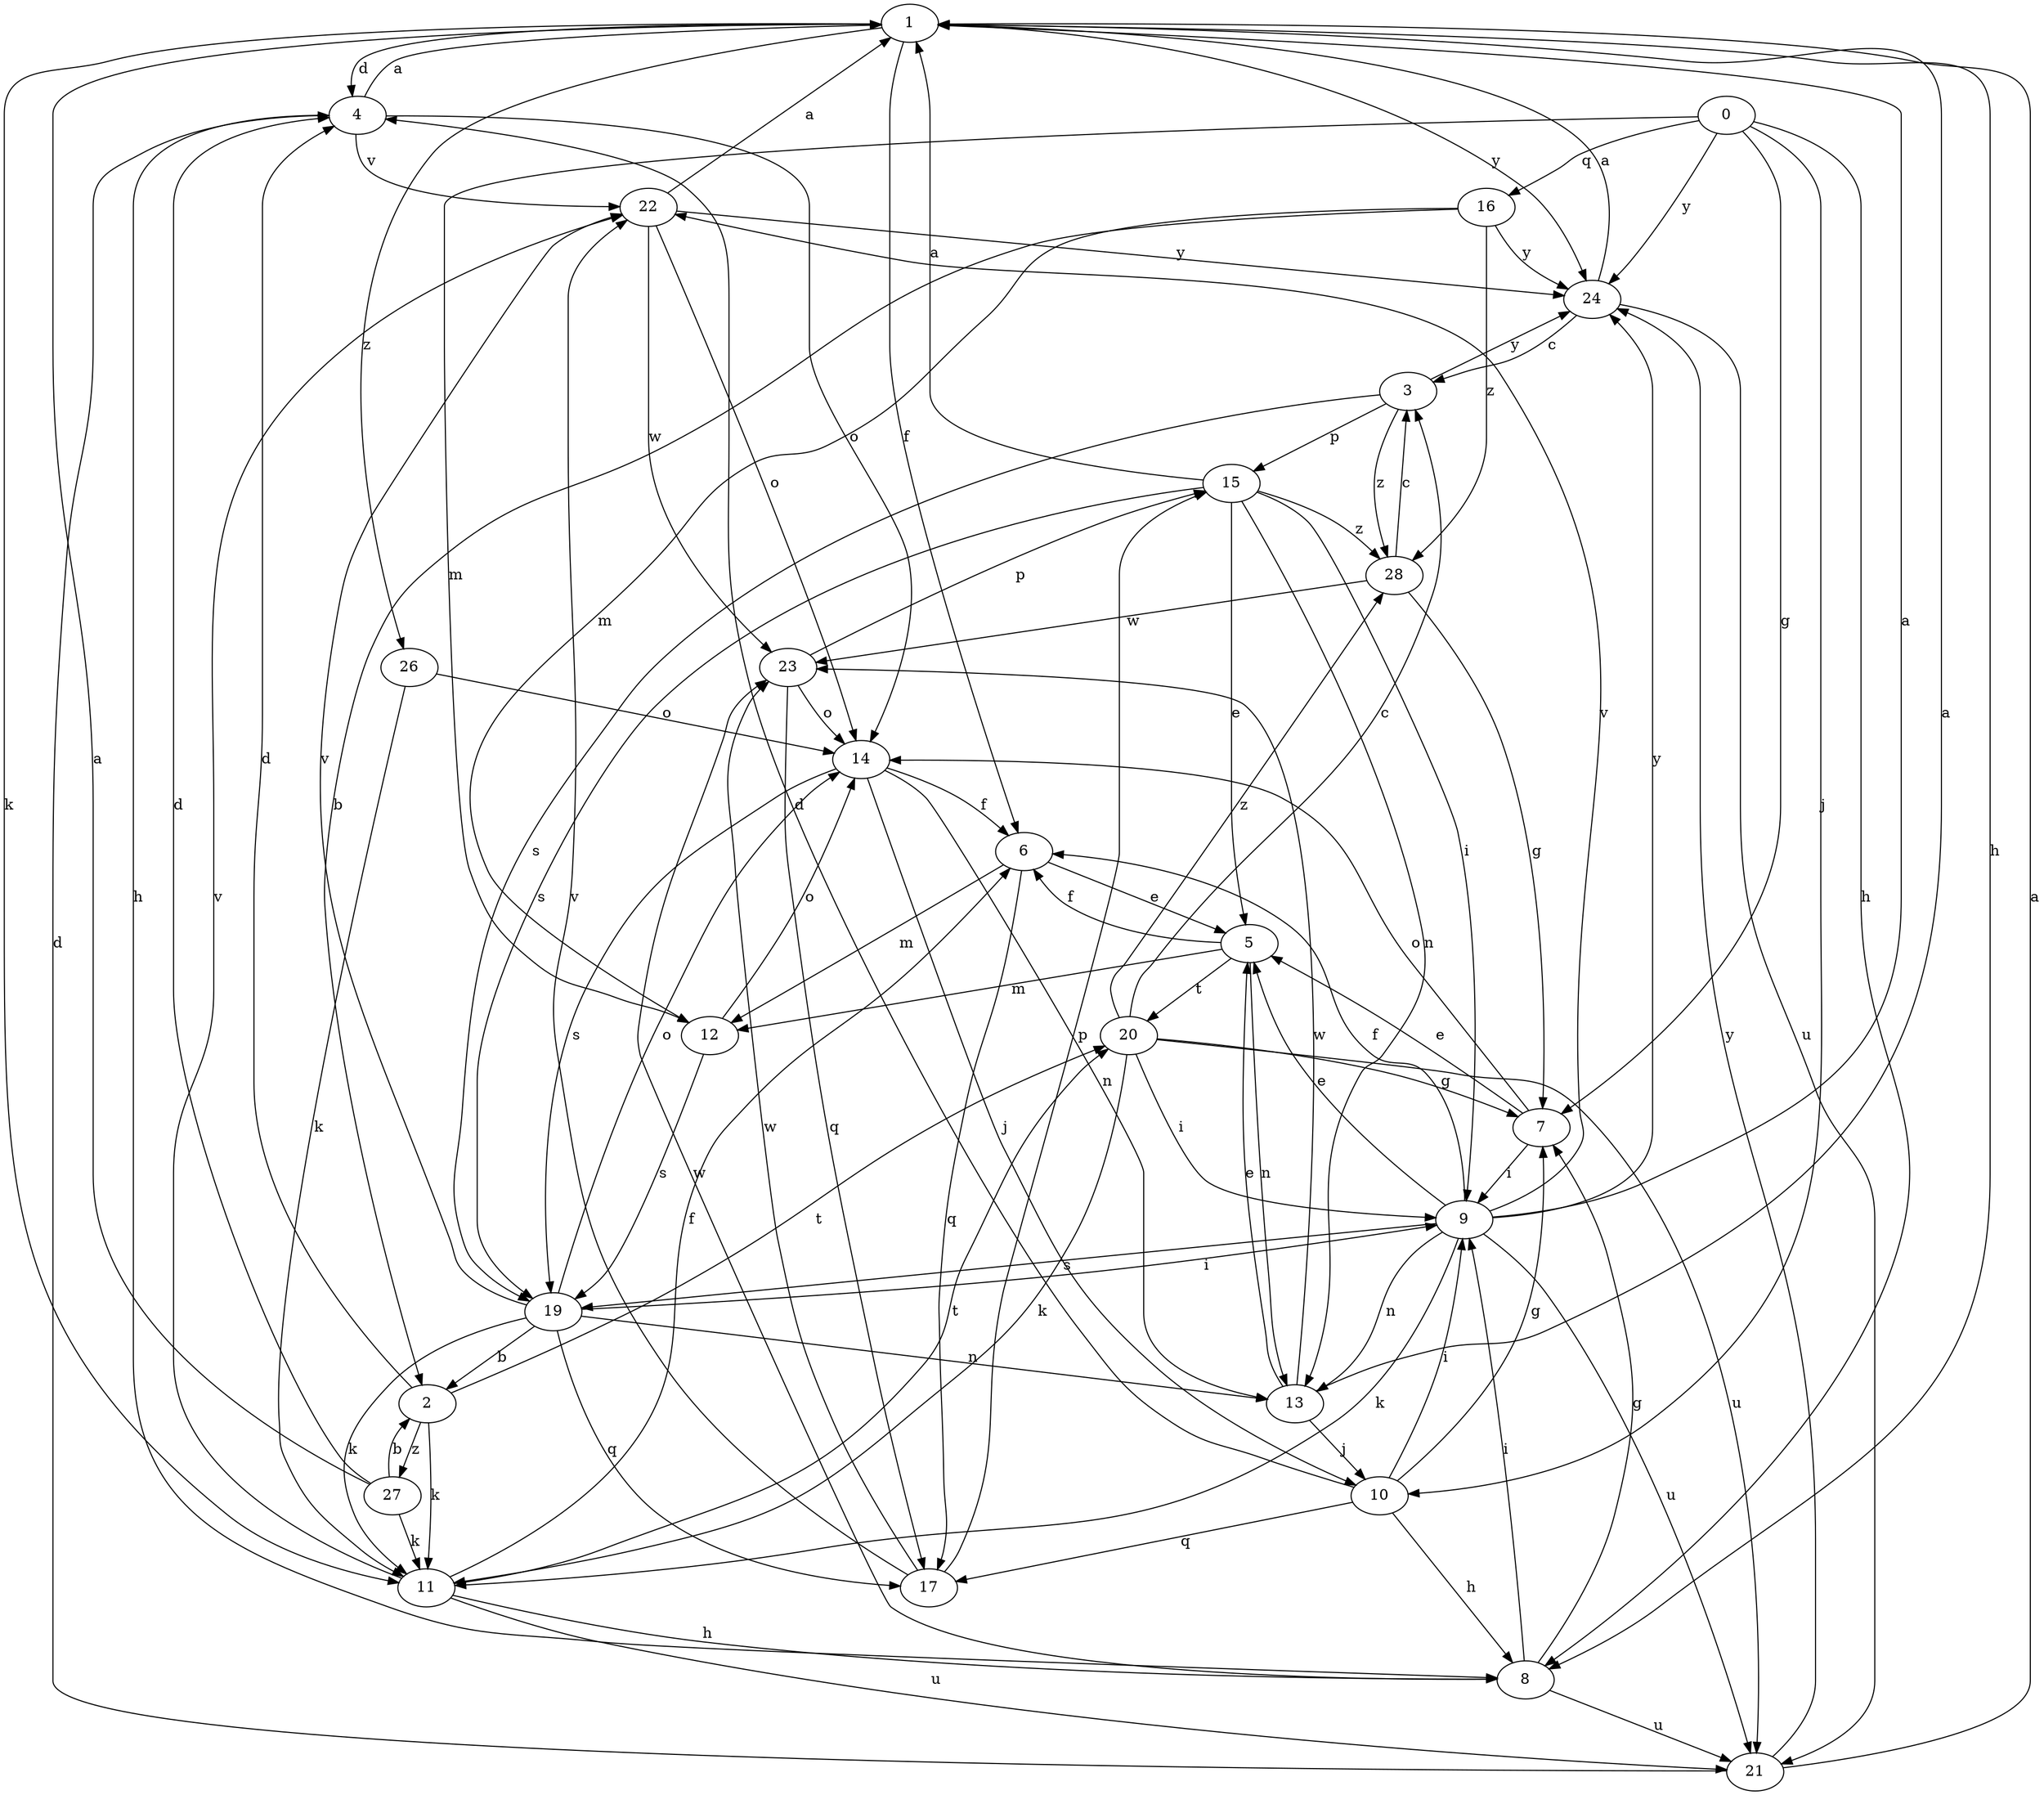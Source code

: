 strict digraph  {
1;
2;
3;
4;
5;
6;
7;
8;
9;
10;
11;
12;
13;
14;
15;
16;
17;
19;
20;
21;
22;
23;
0;
24;
26;
27;
28;
1 -> 4  [label=d];
1 -> 6  [label=f];
1 -> 8  [label=h];
1 -> 11  [label=k];
1 -> 24  [label=y];
1 -> 26  [label=z];
2 -> 4  [label=d];
2 -> 11  [label=k];
2 -> 20  [label=t];
2 -> 27  [label=z];
3 -> 15  [label=p];
3 -> 19  [label=s];
3 -> 24  [label=y];
3 -> 28  [label=z];
4 -> 1  [label=a];
4 -> 8  [label=h];
4 -> 14  [label=o];
4 -> 22  [label=v];
5 -> 6  [label=f];
5 -> 12  [label=m];
5 -> 13  [label=n];
5 -> 20  [label=t];
6 -> 5  [label=e];
6 -> 12  [label=m];
6 -> 17  [label=q];
7 -> 5  [label=e];
7 -> 9  [label=i];
7 -> 14  [label=o];
8 -> 7  [label=g];
8 -> 9  [label=i];
8 -> 21  [label=u];
8 -> 23  [label=w];
9 -> 1  [label=a];
9 -> 5  [label=e];
9 -> 6  [label=f];
9 -> 11  [label=k];
9 -> 13  [label=n];
9 -> 19  [label=s];
9 -> 21  [label=u];
9 -> 22  [label=v];
9 -> 24  [label=y];
10 -> 4  [label=d];
10 -> 7  [label=g];
10 -> 8  [label=h];
10 -> 9  [label=i];
10 -> 17  [label=q];
11 -> 6  [label=f];
11 -> 8  [label=h];
11 -> 20  [label=t];
11 -> 21  [label=u];
11 -> 22  [label=v];
12 -> 14  [label=o];
12 -> 19  [label=s];
13 -> 1  [label=a];
13 -> 5  [label=e];
13 -> 10  [label=j];
13 -> 23  [label=w];
14 -> 6  [label=f];
14 -> 10  [label=j];
14 -> 13  [label=n];
14 -> 19  [label=s];
15 -> 1  [label=a];
15 -> 5  [label=e];
15 -> 9  [label=i];
15 -> 13  [label=n];
15 -> 19  [label=s];
15 -> 28  [label=z];
16 -> 2  [label=b];
16 -> 12  [label=m];
16 -> 24  [label=y];
16 -> 28  [label=z];
17 -> 15  [label=p];
17 -> 22  [label=v];
17 -> 23  [label=w];
19 -> 2  [label=b];
19 -> 9  [label=i];
19 -> 11  [label=k];
19 -> 13  [label=n];
19 -> 14  [label=o];
19 -> 17  [label=q];
19 -> 22  [label=v];
20 -> 3  [label=c];
20 -> 7  [label=g];
20 -> 9  [label=i];
20 -> 11  [label=k];
20 -> 21  [label=u];
20 -> 28  [label=z];
21 -> 1  [label=a];
21 -> 4  [label=d];
21 -> 24  [label=y];
22 -> 1  [label=a];
22 -> 14  [label=o];
22 -> 23  [label=w];
22 -> 24  [label=y];
23 -> 14  [label=o];
23 -> 15  [label=p];
23 -> 17  [label=q];
0 -> 7  [label=g];
0 -> 8  [label=h];
0 -> 10  [label=j];
0 -> 12  [label=m];
0 -> 16  [label=q];
0 -> 24  [label=y];
24 -> 1  [label=a];
24 -> 3  [label=c];
24 -> 21  [label=u];
26 -> 11  [label=k];
26 -> 14  [label=o];
27 -> 1  [label=a];
27 -> 2  [label=b];
27 -> 4  [label=d];
27 -> 11  [label=k];
28 -> 3  [label=c];
28 -> 7  [label=g];
28 -> 23  [label=w];
}
